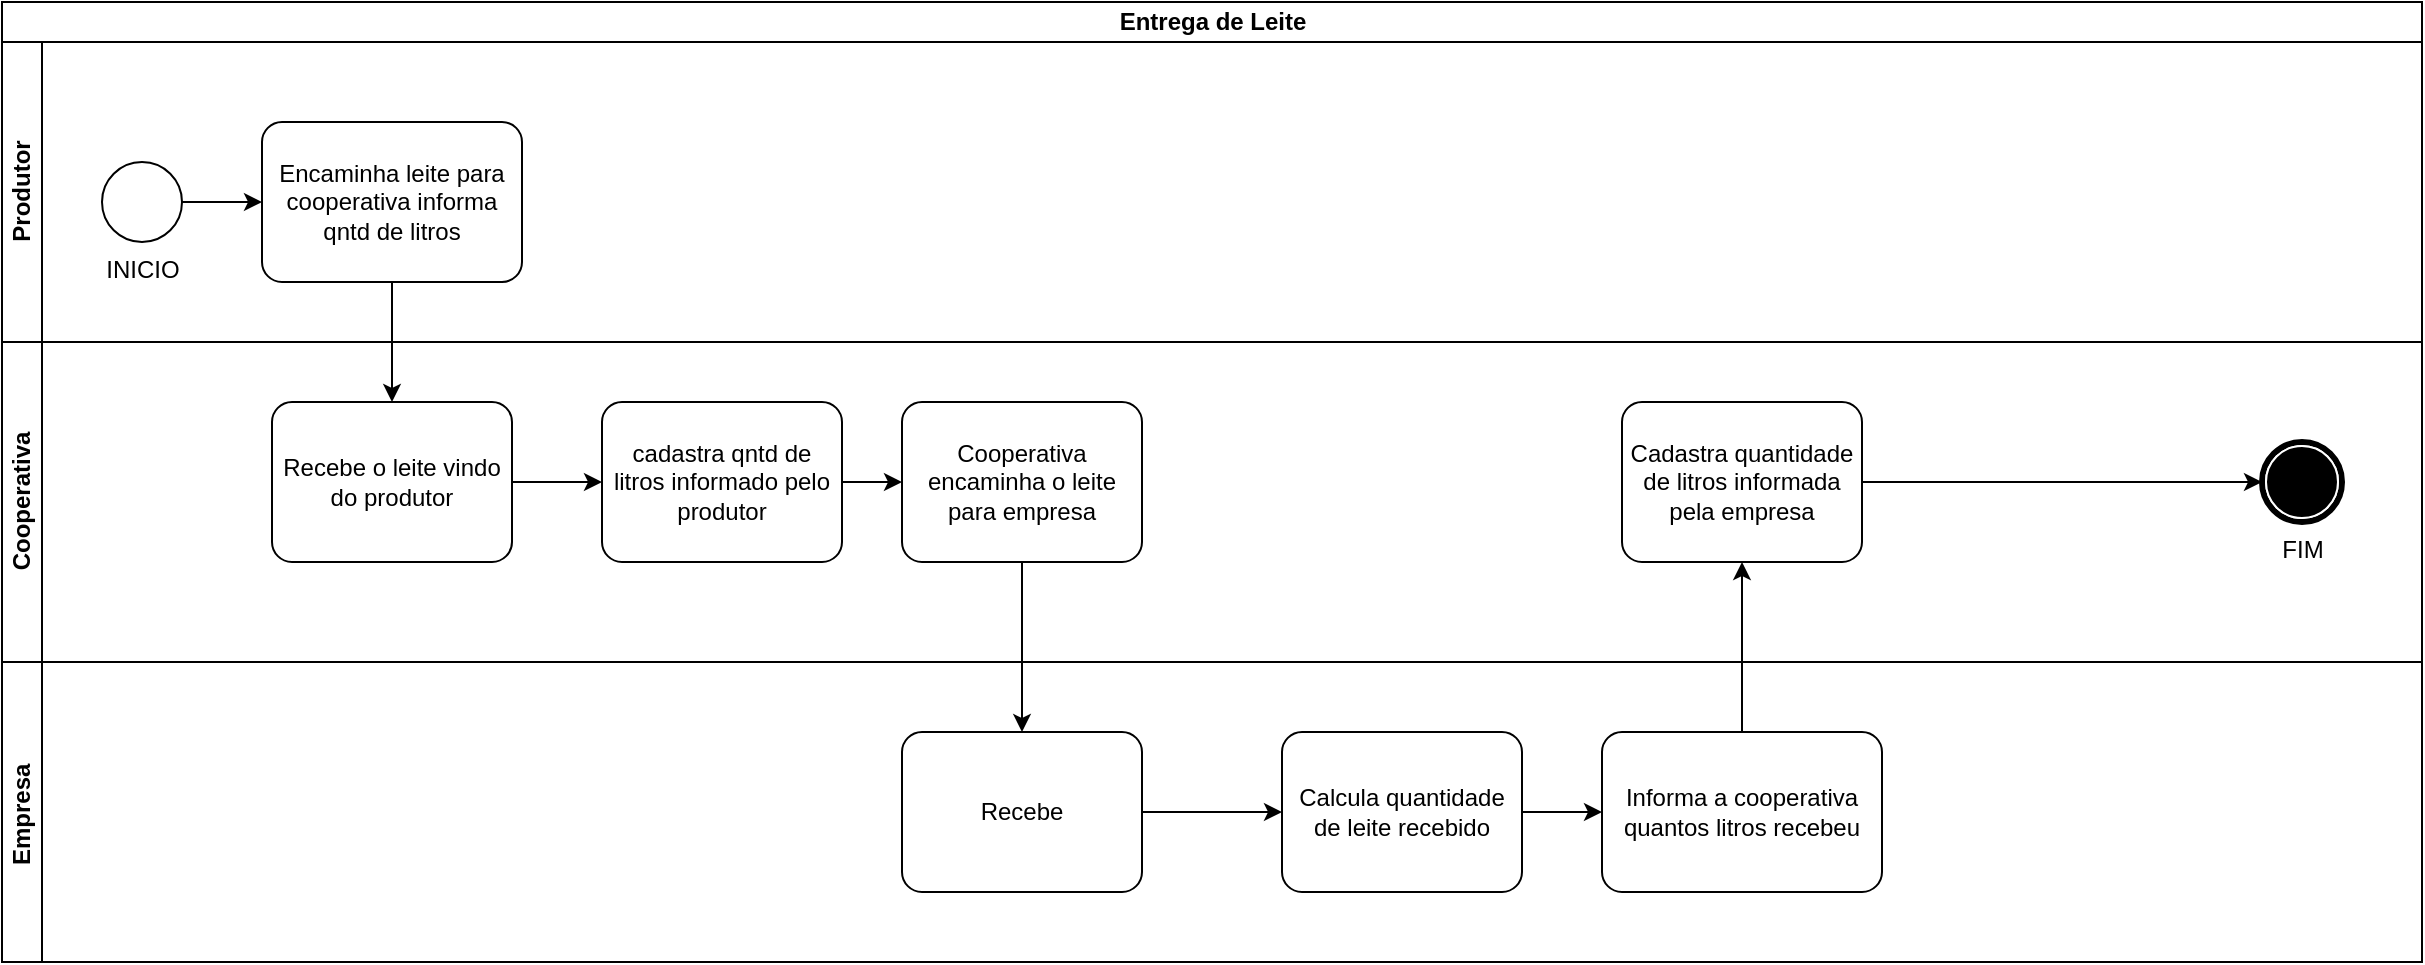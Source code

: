 <mxfile version="20.3.0" type="device"><diagram id="lRF2-ZgAN_3L5X7UzBHz" name="Página-1"><mxGraphModel dx="868" dy="553" grid="1" gridSize="10" guides="1" tooltips="1" connect="1" arrows="1" fold="1" page="1" pageScale="1" pageWidth="827" pageHeight="1169" math="0" shadow="0"><root><mxCell id="0"/><mxCell id="1" parent="0"/><mxCell id="9O-rO26taVqtQB0LT9PF-1" value="Entrega de Leite" style="swimlane;html=1;childLayout=stackLayout;resizeParent=1;resizeParentMax=0;horizontal=1;startSize=20;horizontalStack=0;" vertex="1" parent="1"><mxGeometry x="190" y="310" width="1210" height="480" as="geometry"/></mxCell><mxCell id="9O-rO26taVqtQB0LT9PF-2" value="Produtor" style="swimlane;html=1;startSize=20;horizontal=0;" vertex="1" parent="9O-rO26taVqtQB0LT9PF-1"><mxGeometry y="20" width="1210" height="150" as="geometry"><mxRectangle y="20" width="1210" height="30" as="alternateBounds"/></mxGeometry></mxCell><mxCell id="9O-rO26taVqtQB0LT9PF-3" style="edgeStyle=orthogonalEdgeStyle;rounded=0;orthogonalLoop=1;jettySize=auto;html=1;entryX=0;entryY=0.5;entryDx=0;entryDy=0;entryPerimeter=0;" edge="1" parent="9O-rO26taVqtQB0LT9PF-2" source="9O-rO26taVqtQB0LT9PF-4" target="9O-rO26taVqtQB0LT9PF-5"><mxGeometry relative="1" as="geometry"/></mxCell><mxCell id="9O-rO26taVqtQB0LT9PF-4" value="INICIO" style="points=[[0.145,0.145,0],[0.5,0,0],[0.855,0.145,0],[1,0.5,0],[0.855,0.855,0],[0.5,1,0],[0.145,0.855,0],[0,0.5,0]];shape=mxgraph.bpmn.event;html=1;verticalLabelPosition=bottom;labelBackgroundColor=#ffffff;verticalAlign=top;align=center;perimeter=ellipsePerimeter;outlineConnect=0;aspect=fixed;outline=standard;symbol=general;" vertex="1" parent="9O-rO26taVqtQB0LT9PF-2"><mxGeometry x="50" y="60" width="40" height="40" as="geometry"/></mxCell><mxCell id="9O-rO26taVqtQB0LT9PF-5" value="Encaminha leite para cooperativa informa qntd de litros" style="points=[[0.25,0,0],[0.5,0,0],[0.75,0,0],[1,0.25,0],[1,0.5,0],[1,0.75,0],[0.75,1,0],[0.5,1,0],[0.25,1,0],[0,0.75,0],[0,0.5,0],[0,0.25,0]];shape=mxgraph.bpmn.task;whiteSpace=wrap;rectStyle=rounded;size=10;taskMarker=abstract;" vertex="1" parent="9O-rO26taVqtQB0LT9PF-2"><mxGeometry x="130" y="40" width="130" height="80" as="geometry"/></mxCell><mxCell id="9O-rO26taVqtQB0LT9PF-6" style="edgeStyle=orthogonalEdgeStyle;rounded=0;orthogonalLoop=1;jettySize=auto;html=1;" edge="1" parent="9O-rO26taVqtQB0LT9PF-1" source="9O-rO26taVqtQB0LT9PF-5" target="9O-rO26taVqtQB0LT9PF-10"><mxGeometry relative="1" as="geometry"/></mxCell><mxCell id="9O-rO26taVqtQB0LT9PF-7" style="edgeStyle=orthogonalEdgeStyle;rounded=0;orthogonalLoop=1;jettySize=auto;html=1;" edge="1" parent="9O-rO26taVqtQB0LT9PF-1" source="9O-rO26taVqtQB0LT9PF-13" target="9O-rO26taVqtQB0LT9PF-19"><mxGeometry relative="1" as="geometry"/></mxCell><mxCell id="9O-rO26taVqtQB0LT9PF-8" value="Cooperativa" style="swimlane;html=1;startSize=20;horizontal=0;" vertex="1" parent="9O-rO26taVqtQB0LT9PF-1"><mxGeometry y="170" width="1210" height="160" as="geometry"/></mxCell><mxCell id="9O-rO26taVqtQB0LT9PF-9" style="edgeStyle=orthogonalEdgeStyle;rounded=0;orthogonalLoop=1;jettySize=auto;html=1;entryX=0;entryY=0.5;entryDx=0;entryDy=0;entryPerimeter=0;" edge="1" parent="9O-rO26taVqtQB0LT9PF-8" source="9O-rO26taVqtQB0LT9PF-10" target="9O-rO26taVqtQB0LT9PF-12"><mxGeometry relative="1" as="geometry"/></mxCell><mxCell id="9O-rO26taVqtQB0LT9PF-10" value="Recebe o leite vindo do produtor" style="points=[[0.25,0,0],[0.5,0,0],[0.75,0,0],[1,0.25,0],[1,0.5,0],[1,0.75,0],[0.75,1,0],[0.5,1,0],[0.25,1,0],[0,0.75,0],[0,0.5,0],[0,0.25,0]];shape=mxgraph.bpmn.task;whiteSpace=wrap;rectStyle=rounded;size=10;taskMarker=abstract;" vertex="1" parent="9O-rO26taVqtQB0LT9PF-8"><mxGeometry x="135" y="30" width="120" height="80" as="geometry"/></mxCell><mxCell id="9O-rO26taVqtQB0LT9PF-11" style="edgeStyle=orthogonalEdgeStyle;rounded=0;orthogonalLoop=1;jettySize=auto;html=1;" edge="1" parent="9O-rO26taVqtQB0LT9PF-8" source="9O-rO26taVqtQB0LT9PF-12" target="9O-rO26taVqtQB0LT9PF-13"><mxGeometry relative="1" as="geometry"/></mxCell><mxCell id="9O-rO26taVqtQB0LT9PF-12" value="cadastra qntd de litros informado pelo produtor" style="points=[[0.25,0,0],[0.5,0,0],[0.75,0,0],[1,0.25,0],[1,0.5,0],[1,0.75,0],[0.75,1,0],[0.5,1,0],[0.25,1,0],[0,0.75,0],[0,0.5,0],[0,0.25,0]];shape=mxgraph.bpmn.task;whiteSpace=wrap;rectStyle=rounded;size=10;taskMarker=abstract;" vertex="1" parent="9O-rO26taVqtQB0LT9PF-8"><mxGeometry x="300" y="30" width="120" height="80" as="geometry"/></mxCell><mxCell id="9O-rO26taVqtQB0LT9PF-13" value="Cooperativa encaminha o leite para empresa" style="points=[[0.25,0,0],[0.5,0,0],[0.75,0,0],[1,0.25,0],[1,0.5,0],[1,0.75,0],[0.75,1,0],[0.5,1,0],[0.25,1,0],[0,0.75,0],[0,0.5,0],[0,0.25,0]];shape=mxgraph.bpmn.task;whiteSpace=wrap;rectStyle=rounded;size=10;taskMarker=abstract;" vertex="1" parent="9O-rO26taVqtQB0LT9PF-8"><mxGeometry x="450" y="30" width="120" height="80" as="geometry"/></mxCell><mxCell id="9O-rO26taVqtQB0LT9PF-14" style="edgeStyle=orthogonalEdgeStyle;rounded=0;orthogonalLoop=1;jettySize=auto;html=1;entryX=0;entryY=0.5;entryDx=0;entryDy=0;entryPerimeter=0;" edge="1" parent="9O-rO26taVqtQB0LT9PF-8" source="9O-rO26taVqtQB0LT9PF-15" target="9O-rO26taVqtQB0LT9PF-16"><mxGeometry relative="1" as="geometry"/></mxCell><mxCell id="9O-rO26taVqtQB0LT9PF-15" value="Cadastra quantidade de litros informada pela empresa" style="points=[[0.25,0,0],[0.5,0,0],[0.75,0,0],[1,0.25,0],[1,0.5,0],[1,0.75,0],[0.75,1,0],[0.5,1,0],[0.25,1,0],[0,0.75,0],[0,0.5,0],[0,0.25,0]];shape=mxgraph.bpmn.task;whiteSpace=wrap;rectStyle=rounded;size=10;taskMarker=abstract;" vertex="1" parent="9O-rO26taVqtQB0LT9PF-8"><mxGeometry x="810" y="30" width="120" height="80" as="geometry"/></mxCell><mxCell id="9O-rO26taVqtQB0LT9PF-16" value="FIM&lt;br&gt;" style="points=[[0.145,0.145,0],[0.5,0,0],[0.855,0.145,0],[1,0.5,0],[0.855,0.855,0],[0.5,1,0],[0.145,0.855,0],[0,0.5,0]];shape=mxgraph.bpmn.event;html=1;verticalLabelPosition=bottom;labelBackgroundColor=#ffffff;verticalAlign=top;align=center;perimeter=ellipsePerimeter;outlineConnect=0;aspect=fixed;outline=end;symbol=terminate;" vertex="1" parent="9O-rO26taVqtQB0LT9PF-8"><mxGeometry x="1130" y="50" width="40" height="40" as="geometry"/></mxCell><mxCell id="9O-rO26taVqtQB0LT9PF-17" value="Empresa&amp;nbsp;&lt;br&gt;" style="swimlane;html=1;startSize=20;horizontal=0;" vertex="1" parent="9O-rO26taVqtQB0LT9PF-1"><mxGeometry y="330" width="1210" height="150" as="geometry"/></mxCell><mxCell id="9O-rO26taVqtQB0LT9PF-18" style="edgeStyle=orthogonalEdgeStyle;rounded=0;orthogonalLoop=1;jettySize=auto;html=1;" edge="1" parent="9O-rO26taVqtQB0LT9PF-17" source="9O-rO26taVqtQB0LT9PF-19" target="9O-rO26taVqtQB0LT9PF-21"><mxGeometry relative="1" as="geometry"/></mxCell><mxCell id="9O-rO26taVqtQB0LT9PF-19" value="Recebe" style="points=[[0.25,0,0],[0.5,0,0],[0.75,0,0],[1,0.25,0],[1,0.5,0],[1,0.75,0],[0.75,1,0],[0.5,1,0],[0.25,1,0],[0,0.75,0],[0,0.5,0],[0,0.25,0]];shape=mxgraph.bpmn.task;whiteSpace=wrap;rectStyle=rounded;size=10;taskMarker=abstract;" vertex="1" parent="9O-rO26taVqtQB0LT9PF-17"><mxGeometry x="450" y="35" width="120" height="80" as="geometry"/></mxCell><mxCell id="9O-rO26taVqtQB0LT9PF-20" style="edgeStyle=orthogonalEdgeStyle;rounded=0;orthogonalLoop=1;jettySize=auto;html=1;" edge="1" parent="9O-rO26taVqtQB0LT9PF-17" source="9O-rO26taVqtQB0LT9PF-21" target="9O-rO26taVqtQB0LT9PF-22"><mxGeometry relative="1" as="geometry"/></mxCell><mxCell id="9O-rO26taVqtQB0LT9PF-21" value="Calcula quantidade de leite recebido" style="points=[[0.25,0,0],[0.5,0,0],[0.75,0,0],[1,0.25,0],[1,0.5,0],[1,0.75,0],[0.75,1,0],[0.5,1,0],[0.25,1,0],[0,0.75,0],[0,0.5,0],[0,0.25,0]];shape=mxgraph.bpmn.task;whiteSpace=wrap;rectStyle=rounded;size=10;taskMarker=abstract;" vertex="1" parent="9O-rO26taVqtQB0LT9PF-17"><mxGeometry x="640" y="35" width="120" height="80" as="geometry"/></mxCell><mxCell id="9O-rO26taVqtQB0LT9PF-22" value="Informa a cooperativa quantos litros recebeu" style="points=[[0.25,0,0],[0.5,0,0],[0.75,0,0],[1,0.25,0],[1,0.5,0],[1,0.75,0],[0.75,1,0],[0.5,1,0],[0.25,1,0],[0,0.75,0],[0,0.5,0],[0,0.25,0]];shape=mxgraph.bpmn.task;whiteSpace=wrap;rectStyle=rounded;size=10;taskMarker=abstract;" vertex="1" parent="9O-rO26taVqtQB0LT9PF-17"><mxGeometry x="800" y="35" width="140" height="80" as="geometry"/></mxCell><mxCell id="9O-rO26taVqtQB0LT9PF-23" style="edgeStyle=orthogonalEdgeStyle;rounded=0;orthogonalLoop=1;jettySize=auto;html=1;entryX=0.5;entryY=1;entryDx=0;entryDy=0;entryPerimeter=0;" edge="1" parent="9O-rO26taVqtQB0LT9PF-1" source="9O-rO26taVqtQB0LT9PF-22" target="9O-rO26taVqtQB0LT9PF-15"><mxGeometry relative="1" as="geometry"/></mxCell></root></mxGraphModel></diagram></mxfile>